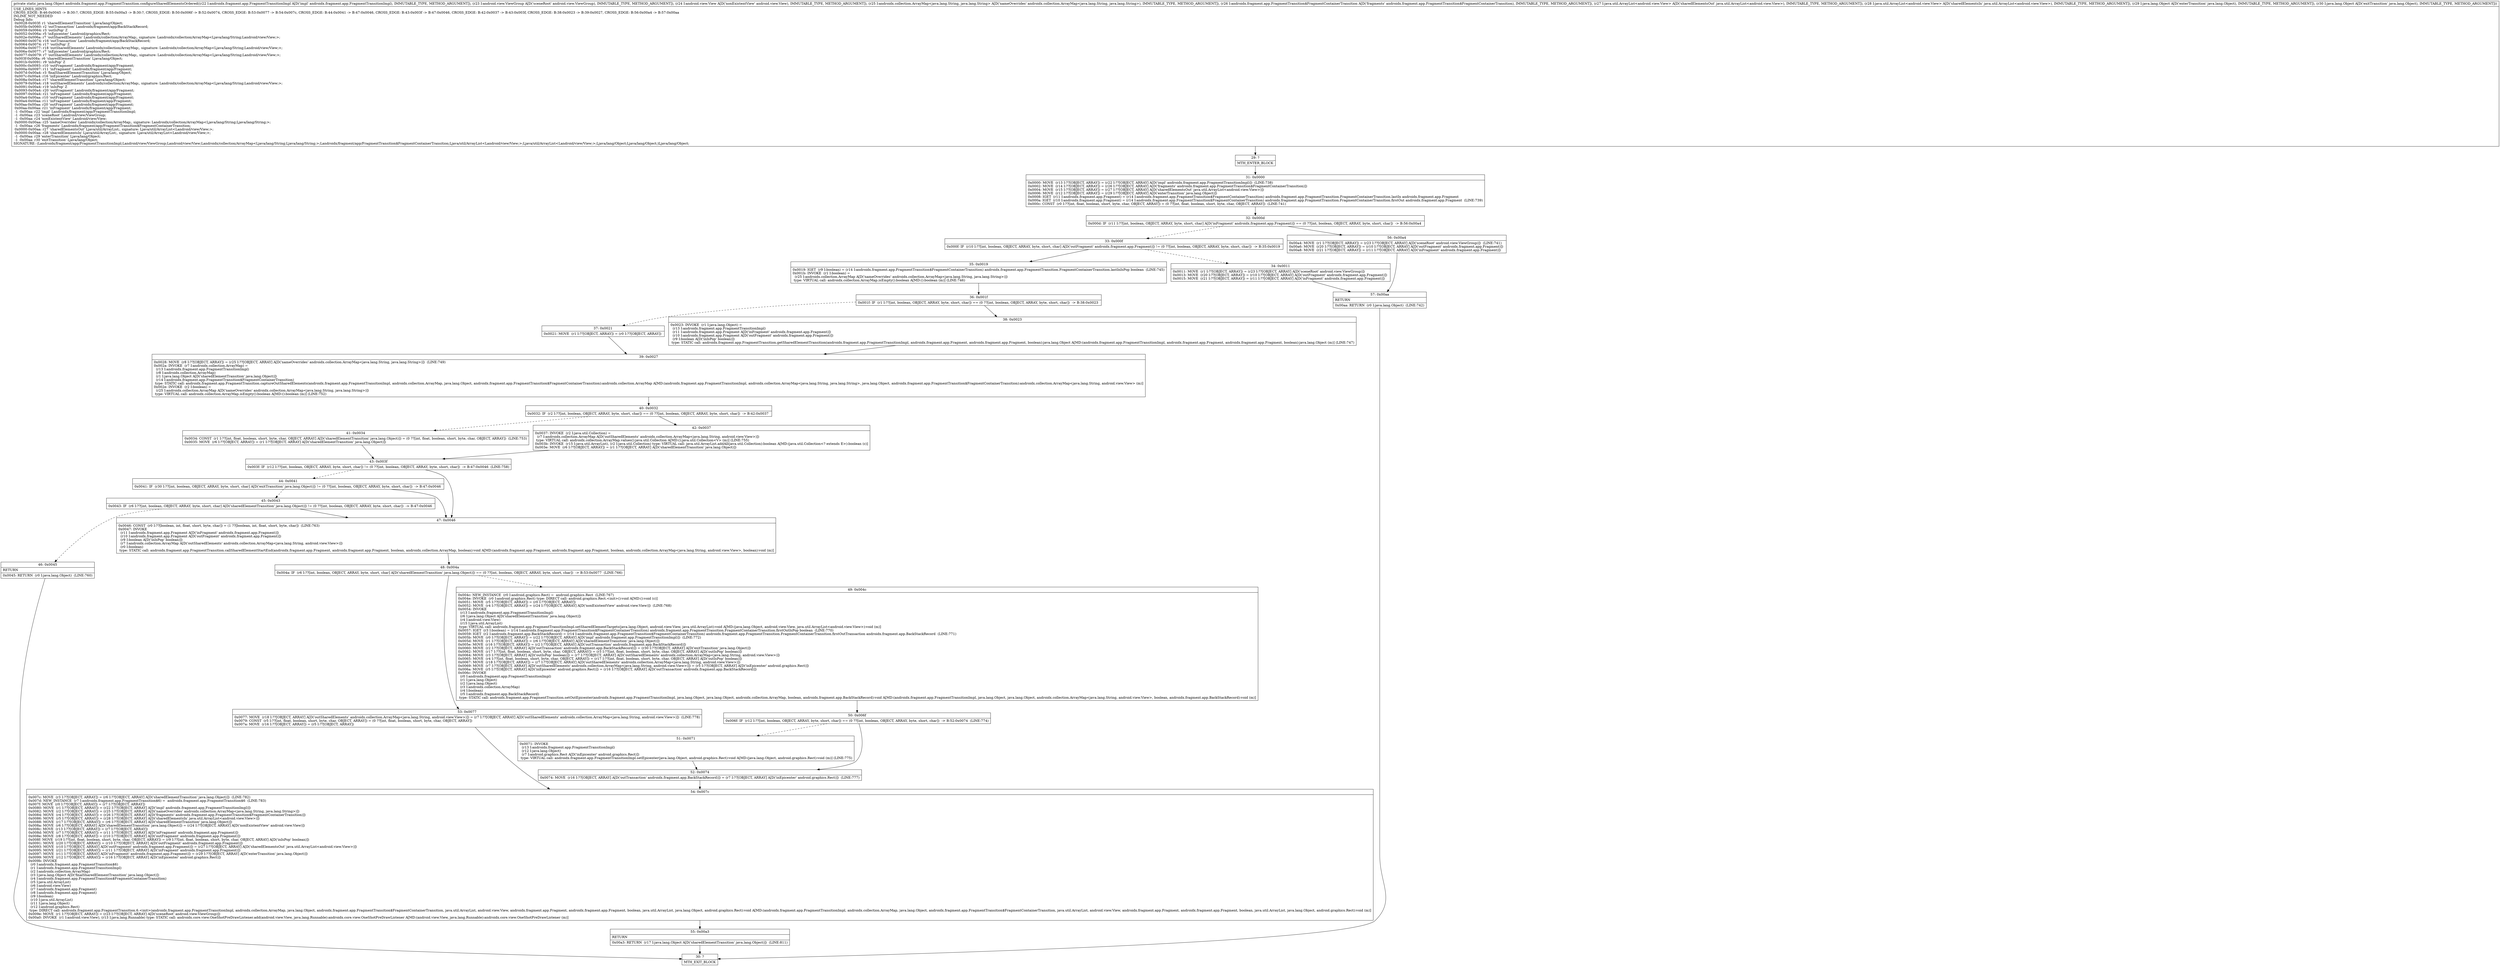 digraph "CFG forandroidx.fragment.app.FragmentTransition.configureSharedElementsOrdered(Landroidx\/fragment\/app\/FragmentTransitionImpl;Landroid\/view\/ViewGroup;Landroid\/view\/View;Landroidx\/collection\/ArrayMap;Landroidx\/fragment\/app\/FragmentTransition$FragmentContainerTransition;Ljava\/util\/ArrayList;Ljava\/util\/ArrayList;Ljava\/lang\/Object;Ljava\/lang\/Object;)Ljava\/lang\/Object;" {
Node_29 [shape=record,label="{29\:\ ?|MTH_ENTER_BLOCK\l}"];
Node_31 [shape=record,label="{31\:\ 0x0000|0x0000: MOVE  (r13 I:??[OBJECT, ARRAY]) = (r22 I:??[OBJECT, ARRAY] A[D('impl' androidx.fragment.app.FragmentTransitionImpl)])  (LINE:738)\l0x0002: MOVE  (r14 I:??[OBJECT, ARRAY]) = (r26 I:??[OBJECT, ARRAY] A[D('fragments' androidx.fragment.app.FragmentTransition$FragmentContainerTransition)]) \l0x0004: MOVE  (r15 I:??[OBJECT, ARRAY]) = (r27 I:??[OBJECT, ARRAY] A[D('sharedElementsOut' java.util.ArrayList\<android.view.View\>)]) \l0x0006: MOVE  (r12 I:??[OBJECT, ARRAY]) = (r29 I:??[OBJECT, ARRAY] A[D('enterTransition' java.lang.Object)]) \l0x0008: IGET  (r11 I:androidx.fragment.app.Fragment) = (r14 I:androidx.fragment.app.FragmentTransition$FragmentContainerTransition) androidx.fragment.app.FragmentTransition.FragmentContainerTransition.lastIn androidx.fragment.app.Fragment \l0x000a: IGET  (r10 I:androidx.fragment.app.Fragment) = (r14 I:androidx.fragment.app.FragmentTransition$FragmentContainerTransition) androidx.fragment.app.FragmentTransition.FragmentContainerTransition.firstOut androidx.fragment.app.Fragment  (LINE:739)\l0x000c: CONST  (r0 I:??[int, float, boolean, short, byte, char, OBJECT, ARRAY]) = (0 ??[int, float, boolean, short, byte, char, OBJECT, ARRAY])  (LINE:741)\l}"];
Node_32 [shape=record,label="{32\:\ 0x000d|0x000d: IF  (r11 I:??[int, boolean, OBJECT, ARRAY, byte, short, char] A[D('inFragment' androidx.fragment.app.Fragment)]) == (0 ??[int, boolean, OBJECT, ARRAY, byte, short, char])  \-\> B:56:0x00a4 \l}"];
Node_33 [shape=record,label="{33\:\ 0x000f|0x000f: IF  (r10 I:??[int, boolean, OBJECT, ARRAY, byte, short, char] A[D('outFragment' androidx.fragment.app.Fragment)]) != (0 ??[int, boolean, OBJECT, ARRAY, byte, short, char])  \-\> B:35:0x0019 \l}"];
Node_34 [shape=record,label="{34\:\ 0x0011|0x0011: MOVE  (r1 I:??[OBJECT, ARRAY]) = (r23 I:??[OBJECT, ARRAY] A[D('sceneRoot' android.view.ViewGroup)]) \l0x0013: MOVE  (r20 I:??[OBJECT, ARRAY]) = (r10 I:??[OBJECT, ARRAY] A[D('outFragment' androidx.fragment.app.Fragment)]) \l0x0015: MOVE  (r21 I:??[OBJECT, ARRAY]) = (r11 I:??[OBJECT, ARRAY] A[D('inFragment' androidx.fragment.app.Fragment)]) \l}"];
Node_57 [shape=record,label="{57\:\ 0x00aa|RETURN\l|0x00aa: RETURN  (r0 I:java.lang.Object)  (LINE:742)\l}"];
Node_30 [shape=record,label="{30\:\ ?|MTH_EXIT_BLOCK\l}"];
Node_35 [shape=record,label="{35\:\ 0x0019|0x0019: IGET  (r9 I:boolean) = (r14 I:androidx.fragment.app.FragmentTransition$FragmentContainerTransition) androidx.fragment.app.FragmentTransition.FragmentContainerTransition.lastInIsPop boolean  (LINE:745)\l0x001b: INVOKE  (r1 I:boolean) = \l  (r25 I:androidx.collection.ArrayMap A[D('nameOverrides' androidx.collection.ArrayMap\<java.lang.String, java.lang.String\>)])\l type: VIRTUAL call: androidx.collection.ArrayMap.isEmpty():boolean A[MD:():boolean (m)] (LINE:746)\l}"];
Node_36 [shape=record,label="{36\:\ 0x001f|0x001f: IF  (r1 I:??[int, boolean, OBJECT, ARRAY, byte, short, char]) == (0 ??[int, boolean, OBJECT, ARRAY, byte, short, char])  \-\> B:38:0x0023 \l}"];
Node_37 [shape=record,label="{37\:\ 0x0021|0x0021: MOVE  (r1 I:??[OBJECT, ARRAY]) = (r0 I:??[OBJECT, ARRAY]) \l}"];
Node_39 [shape=record,label="{39\:\ 0x0027|0x0028: MOVE  (r8 I:??[OBJECT, ARRAY]) = (r25 I:??[OBJECT, ARRAY] A[D('nameOverrides' androidx.collection.ArrayMap\<java.lang.String, java.lang.String\>)])  (LINE:749)\l0x002a: INVOKE  (r7 I:androidx.collection.ArrayMap) = \l  (r13 I:androidx.fragment.app.FragmentTransitionImpl)\l  (r8 I:androidx.collection.ArrayMap)\l  (r1 I:java.lang.Object A[D('sharedElementTransition' java.lang.Object)])\l  (r14 I:androidx.fragment.app.FragmentTransition$FragmentContainerTransition)\l type: STATIC call: androidx.fragment.app.FragmentTransition.captureOutSharedElements(androidx.fragment.app.FragmentTransitionImpl, androidx.collection.ArrayMap, java.lang.Object, androidx.fragment.app.FragmentTransition$FragmentContainerTransition):androidx.collection.ArrayMap A[MD:(androidx.fragment.app.FragmentTransitionImpl, androidx.collection.ArrayMap\<java.lang.String, java.lang.String\>, java.lang.Object, androidx.fragment.app.FragmentTransition$FragmentContainerTransition):androidx.collection.ArrayMap\<java.lang.String, android.view.View\> (m)]\l0x002e: INVOKE  (r2 I:boolean) = \l  (r25 I:androidx.collection.ArrayMap A[D('nameOverrides' androidx.collection.ArrayMap\<java.lang.String, java.lang.String\>)])\l type: VIRTUAL call: androidx.collection.ArrayMap.isEmpty():boolean A[MD:():boolean (m)] (LINE:752)\l}"];
Node_40 [shape=record,label="{40\:\ 0x0032|0x0032: IF  (r2 I:??[int, boolean, OBJECT, ARRAY, byte, short, char]) == (0 ??[int, boolean, OBJECT, ARRAY, byte, short, char])  \-\> B:42:0x0037 \l}"];
Node_41 [shape=record,label="{41\:\ 0x0034|0x0034: CONST  (r1 I:??[int, float, boolean, short, byte, char, OBJECT, ARRAY] A[D('sharedElementTransition' java.lang.Object)]) = (0 ??[int, float, boolean, short, byte, char, OBJECT, ARRAY])  (LINE:753)\l0x0035: MOVE  (r6 I:??[OBJECT, ARRAY]) = (r1 I:??[OBJECT, ARRAY] A[D('sharedElementTransition' java.lang.Object)]) \l}"];
Node_43 [shape=record,label="{43\:\ 0x003f|0x003f: IF  (r12 I:??[int, boolean, OBJECT, ARRAY, byte, short, char]) != (0 ??[int, boolean, OBJECT, ARRAY, byte, short, char])  \-\> B:47:0x0046  (LINE:758)\l}"];
Node_44 [shape=record,label="{44\:\ 0x0041|0x0041: IF  (r30 I:??[int, boolean, OBJECT, ARRAY, byte, short, char] A[D('exitTransition' java.lang.Object)]) != (0 ??[int, boolean, OBJECT, ARRAY, byte, short, char])  \-\> B:47:0x0046 \l}"];
Node_45 [shape=record,label="{45\:\ 0x0043|0x0043: IF  (r6 I:??[int, boolean, OBJECT, ARRAY, byte, short, char] A[D('sharedElementTransition' java.lang.Object)]) != (0 ??[int, boolean, OBJECT, ARRAY, byte, short, char])  \-\> B:47:0x0046 \l}"];
Node_46 [shape=record,label="{46\:\ 0x0045|RETURN\l|0x0045: RETURN  (r0 I:java.lang.Object)  (LINE:760)\l}"];
Node_47 [shape=record,label="{47\:\ 0x0046|0x0046: CONST  (r0 I:??[boolean, int, float, short, byte, char]) = (1 ??[boolean, int, float, short, byte, char])  (LINE:763)\l0x0047: INVOKE  \l  (r11 I:androidx.fragment.app.Fragment A[D('inFragment' androidx.fragment.app.Fragment)])\l  (r10 I:androidx.fragment.app.Fragment A[D('outFragment' androidx.fragment.app.Fragment)])\l  (r9 I:boolean A[D('inIsPop' boolean)])\l  (r7 I:androidx.collection.ArrayMap A[D('outSharedElements' androidx.collection.ArrayMap\<java.lang.String, android.view.View\>)])\l  (r0 I:boolean)\l type: STATIC call: androidx.fragment.app.FragmentTransition.callSharedElementStartEnd(androidx.fragment.app.Fragment, androidx.fragment.app.Fragment, boolean, androidx.collection.ArrayMap, boolean):void A[MD:(androidx.fragment.app.Fragment, androidx.fragment.app.Fragment, boolean, androidx.collection.ArrayMap\<java.lang.String, android.view.View\>, boolean):void (m)]\l}"];
Node_48 [shape=record,label="{48\:\ 0x004a|0x004a: IF  (r6 I:??[int, boolean, OBJECT, ARRAY, byte, short, char] A[D('sharedElementTransition' java.lang.Object)]) == (0 ??[int, boolean, OBJECT, ARRAY, byte, short, char])  \-\> B:53:0x0077  (LINE:766)\l}"];
Node_49 [shape=record,label="{49\:\ 0x004c|0x004c: NEW_INSTANCE  (r0 I:android.graphics.Rect) =  android.graphics.Rect  (LINE:767)\l0x004e: INVOKE  (r0 I:android.graphics.Rect) type: DIRECT call: android.graphics.Rect.\<init\>():void A[MD:():void (c)]\l0x0051: MOVE  (r5 I:??[OBJECT, ARRAY]) = (r0 I:??[OBJECT, ARRAY]) \l0x0052: MOVE  (r4 I:??[OBJECT, ARRAY]) = (r24 I:??[OBJECT, ARRAY] A[D('nonExistentView' android.view.View)])  (LINE:768)\l0x0054: INVOKE  \l  (r13 I:androidx.fragment.app.FragmentTransitionImpl)\l  (r6 I:java.lang.Object A[D('sharedElementTransition' java.lang.Object)])\l  (r4 I:android.view.View)\l  (r15 I:java.util.ArrayList)\l type: VIRTUAL call: androidx.fragment.app.FragmentTransitionImpl.setSharedElementTargets(java.lang.Object, android.view.View, java.util.ArrayList):void A[MD:(java.lang.Object, android.view.View, java.util.ArrayList\<android.view.View\>):void (m)]\l0x0057: IGET  (r3 I:boolean) = (r14 I:androidx.fragment.app.FragmentTransition$FragmentContainerTransition) androidx.fragment.app.FragmentTransition.FragmentContainerTransition.firstOutIsPop boolean  (LINE:770)\l0x0059: IGET  (r2 I:androidx.fragment.app.BackStackRecord) = (r14 I:androidx.fragment.app.FragmentTransition$FragmentContainerTransition) androidx.fragment.app.FragmentTransition.FragmentContainerTransition.firstOutTransaction androidx.fragment.app.BackStackRecord  (LINE:771)\l0x005b: MOVE  (r0 I:??[OBJECT, ARRAY]) = (r22 I:??[OBJECT, ARRAY] A[D('impl' androidx.fragment.app.FragmentTransitionImpl)])  (LINE:772)\l0x005d: MOVE  (r1 I:??[OBJECT, ARRAY]) = (r6 I:??[OBJECT, ARRAY] A[D('sharedElementTransition' java.lang.Object)]) \l0x005e: MOVE  (r16 I:??[OBJECT, ARRAY]) = (r2 I:??[OBJECT, ARRAY] A[D('outTransaction' androidx.fragment.app.BackStackRecord)]) \l0x0060: MOVE  (r2 I:??[OBJECT, ARRAY] A[D('outTransaction' androidx.fragment.app.BackStackRecord)]) = (r30 I:??[OBJECT, ARRAY] A[D('exitTransition' java.lang.Object)]) \l0x0062: MOVE  (r17 I:??[int, float, boolean, short, byte, char, OBJECT, ARRAY]) = (r3 I:??[int, float, boolean, short, byte, char, OBJECT, ARRAY] A[D('outIsPop' boolean)]) \l0x0064: MOVE  (r3 I:??[OBJECT, ARRAY] A[D('outIsPop' boolean)]) = (r7 I:??[OBJECT, ARRAY] A[D('outSharedElements' androidx.collection.ArrayMap\<java.lang.String, android.view.View\>)]) \l0x0065: MOVE  (r4 I:??[int, float, boolean, short, byte, char, OBJECT, ARRAY]) = (r17 I:??[int, float, boolean, short, byte, char, OBJECT, ARRAY] A[D('outIsPop' boolean)]) \l0x0067: MOVE  (r18 I:??[OBJECT, ARRAY]) = (r7 I:??[OBJECT, ARRAY] A[D('outSharedElements' androidx.collection.ArrayMap\<java.lang.String, android.view.View\>)]) \l0x0069: MOVE  (r7 I:??[OBJECT, ARRAY] A[D('outSharedElements' androidx.collection.ArrayMap\<java.lang.String, android.view.View\>)]) = (r5 I:??[OBJECT, ARRAY] A[D('inEpicenter' android.graphics.Rect)]) \l0x006a: MOVE  (r5 I:??[OBJECT, ARRAY] A[D('inEpicenter' android.graphics.Rect)]) = (r16 I:??[OBJECT, ARRAY] A[D('outTransaction' androidx.fragment.app.BackStackRecord)]) \l0x006c: INVOKE  \l  (r0 I:androidx.fragment.app.FragmentTransitionImpl)\l  (r1 I:java.lang.Object)\l  (r2 I:java.lang.Object)\l  (r3 I:androidx.collection.ArrayMap)\l  (r4 I:boolean)\l  (r5 I:androidx.fragment.app.BackStackRecord)\l type: STATIC call: androidx.fragment.app.FragmentTransition.setOutEpicenter(androidx.fragment.app.FragmentTransitionImpl, java.lang.Object, java.lang.Object, androidx.collection.ArrayMap, boolean, androidx.fragment.app.BackStackRecord):void A[MD:(androidx.fragment.app.FragmentTransitionImpl, java.lang.Object, java.lang.Object, androidx.collection.ArrayMap\<java.lang.String, android.view.View\>, boolean, androidx.fragment.app.BackStackRecord):void (m)]\l}"];
Node_50 [shape=record,label="{50\:\ 0x006f|0x006f: IF  (r12 I:??[int, boolean, OBJECT, ARRAY, byte, short, char]) == (0 ??[int, boolean, OBJECT, ARRAY, byte, short, char])  \-\> B:52:0x0074  (LINE:774)\l}"];
Node_51 [shape=record,label="{51\:\ 0x0071|0x0071: INVOKE  \l  (r13 I:androidx.fragment.app.FragmentTransitionImpl)\l  (r12 I:java.lang.Object)\l  (r7 I:android.graphics.Rect A[D('inEpicenter' android.graphics.Rect)])\l type: VIRTUAL call: androidx.fragment.app.FragmentTransitionImpl.setEpicenter(java.lang.Object, android.graphics.Rect):void A[MD:(java.lang.Object, android.graphics.Rect):void (m)] (LINE:775)\l}"];
Node_52 [shape=record,label="{52\:\ 0x0074|0x0074: MOVE  (r16 I:??[OBJECT, ARRAY] A[D('outTransaction' androidx.fragment.app.BackStackRecord)]) = (r7 I:??[OBJECT, ARRAY] A[D('inEpicenter' android.graphics.Rect)])  (LINE:777)\l}"];
Node_54 [shape=record,label="{54\:\ 0x007c|0x007c: MOVE  (r3 I:??[OBJECT, ARRAY]) = (r6 I:??[OBJECT, ARRAY] A[D('sharedElementTransition' java.lang.Object)])  (LINE:782)\l0x007d: NEW_INSTANCE  (r7 I:androidx.fragment.app.FragmentTransition$6) =  androidx.fragment.app.FragmentTransition$6  (LINE:783)\l0x007f: MOVE  (r0 I:??[OBJECT, ARRAY]) = (r7 I:??[OBJECT, ARRAY]) \l0x0080: MOVE  (r1 I:??[OBJECT, ARRAY]) = (r22 I:??[OBJECT, ARRAY] A[D('impl' androidx.fragment.app.FragmentTransitionImpl)]) \l0x0082: MOVE  (r2 I:??[OBJECT, ARRAY]) = (r25 I:??[OBJECT, ARRAY] A[D('nameOverrides' androidx.collection.ArrayMap\<java.lang.String, java.lang.String\>)]) \l0x0084: MOVE  (r4 I:??[OBJECT, ARRAY]) = (r26 I:??[OBJECT, ARRAY] A[D('fragments' androidx.fragment.app.FragmentTransition$FragmentContainerTransition)]) \l0x0086: MOVE  (r5 I:??[OBJECT, ARRAY]) = (r28 I:??[OBJECT, ARRAY] A[D('sharedElementsIn' java.util.ArrayList\<android.view.View\>)]) \l0x0088: MOVE  (r17 I:??[OBJECT, ARRAY]) = (r6 I:??[OBJECT, ARRAY] A[D('sharedElementTransition' java.lang.Object)]) \l0x008a: MOVE  (r6 I:??[OBJECT, ARRAY] A[D('sharedElementTransition' java.lang.Object)]) = (r24 I:??[OBJECT, ARRAY] A[D('nonExistentView' android.view.View)]) \l0x008c: MOVE  (r13 I:??[OBJECT, ARRAY]) = (r7 I:??[OBJECT, ARRAY]) \l0x008d: MOVE  (r7 I:??[OBJECT, ARRAY]) = (r11 I:??[OBJECT, ARRAY] A[D('inFragment' androidx.fragment.app.Fragment)]) \l0x008e: MOVE  (r8 I:??[OBJECT, ARRAY]) = (r10 I:??[OBJECT, ARRAY] A[D('outFragment' androidx.fragment.app.Fragment)]) \l0x008f: MOVE  (r19 I:??[int, float, boolean, short, byte, char, OBJECT, ARRAY]) = (r9 I:??[int, float, boolean, short, byte, char, OBJECT, ARRAY] A[D('inIsPop' boolean)]) \l0x0091: MOVE  (r20 I:??[OBJECT, ARRAY]) = (r10 I:??[OBJECT, ARRAY] A[D('outFragment' androidx.fragment.app.Fragment)]) \l0x0093: MOVE  (r10 I:??[OBJECT, ARRAY] A[D('outFragment' androidx.fragment.app.Fragment)]) = (r27 I:??[OBJECT, ARRAY] A[D('sharedElementsOut' java.util.ArrayList\<android.view.View\>)]) \l0x0095: MOVE  (r21 I:??[OBJECT, ARRAY]) = (r11 I:??[OBJECT, ARRAY] A[D('inFragment' androidx.fragment.app.Fragment)]) \l0x0097: MOVE  (r11 I:??[OBJECT, ARRAY] A[D('inFragment' androidx.fragment.app.Fragment)]) = (r29 I:??[OBJECT, ARRAY] A[D('enterTransition' java.lang.Object)]) \l0x0099: MOVE  (r12 I:??[OBJECT, ARRAY]) = (r16 I:??[OBJECT, ARRAY] A[D('inEpicenter' android.graphics.Rect)]) \l0x009b: INVOKE  \l  (r0 I:androidx.fragment.app.FragmentTransition$6)\l  (r1 I:androidx.fragment.app.FragmentTransitionImpl)\l  (r2 I:androidx.collection.ArrayMap)\l  (r3 I:java.lang.Object A[D('finalSharedElementTransition' java.lang.Object)])\l  (r4 I:androidx.fragment.app.FragmentTransition$FragmentContainerTransition)\l  (r5 I:java.util.ArrayList)\l  (r6 I:android.view.View)\l  (r7 I:androidx.fragment.app.Fragment)\l  (r8 I:androidx.fragment.app.Fragment)\l  (r9 I:boolean)\l  (r10 I:java.util.ArrayList)\l  (r11 I:java.lang.Object)\l  (r12 I:android.graphics.Rect)\l type: DIRECT call: androidx.fragment.app.FragmentTransition.6.\<init\>(androidx.fragment.app.FragmentTransitionImpl, androidx.collection.ArrayMap, java.lang.Object, androidx.fragment.app.FragmentTransition$FragmentContainerTransition, java.util.ArrayList, android.view.View, androidx.fragment.app.Fragment, androidx.fragment.app.Fragment, boolean, java.util.ArrayList, java.lang.Object, android.graphics.Rect):void A[MD:(androidx.fragment.app.FragmentTransitionImpl, androidx.collection.ArrayMap, java.lang.Object, androidx.fragment.app.FragmentTransition$FragmentContainerTransition, java.util.ArrayList, android.view.View, androidx.fragment.app.Fragment, androidx.fragment.app.Fragment, boolean, java.util.ArrayList, java.lang.Object, android.graphics.Rect):void (m)]\l0x009e: MOVE  (r1 I:??[OBJECT, ARRAY]) = (r23 I:??[OBJECT, ARRAY] A[D('sceneRoot' android.view.ViewGroup)]) \l0x00a0: INVOKE  (r1 I:android.view.View), (r13 I:java.lang.Runnable) type: STATIC call: androidx.core.view.OneShotPreDrawListener.add(android.view.View, java.lang.Runnable):androidx.core.view.OneShotPreDrawListener A[MD:(android.view.View, java.lang.Runnable):androidx.core.view.OneShotPreDrawListener (m)]\l}"];
Node_55 [shape=record,label="{55\:\ 0x00a3|RETURN\l|0x00a3: RETURN  (r17 I:java.lang.Object A[D('sharedElementTransition' java.lang.Object)])  (LINE:811)\l}"];
Node_53 [shape=record,label="{53\:\ 0x0077|0x0077: MOVE  (r18 I:??[OBJECT, ARRAY] A[D('outSharedElements' androidx.collection.ArrayMap\<java.lang.String, android.view.View\>)]) = (r7 I:??[OBJECT, ARRAY] A[D('outSharedElements' androidx.collection.ArrayMap\<java.lang.String, android.view.View\>)])  (LINE:778)\l0x0079: CONST  (r5 I:??[int, float, boolean, short, byte, char, OBJECT, ARRAY]) = (0 ??[int, float, boolean, short, byte, char, OBJECT, ARRAY]) \l0x007a: MOVE  (r16 I:??[OBJECT, ARRAY]) = (r5 I:??[OBJECT, ARRAY]) \l}"];
Node_42 [shape=record,label="{42\:\ 0x0037|0x0037: INVOKE  (r2 I:java.util.Collection) = \l  (r7 I:androidx.collection.ArrayMap A[D('outSharedElements' androidx.collection.ArrayMap\<java.lang.String, android.view.View\>)])\l type: VIRTUAL call: androidx.collection.ArrayMap.values():java.util.Collection A[MD:():java.util.Collection\<V\> (m)] (LINE:755)\l0x003b: INVOKE  (r15 I:java.util.ArrayList), (r2 I:java.util.Collection) type: VIRTUAL call: java.util.ArrayList.addAll(java.util.Collection):boolean A[MD:(java.util.Collection\<? extends E\>):boolean (c)]\l0x003e: MOVE  (r6 I:??[OBJECT, ARRAY]) = (r1 I:??[OBJECT, ARRAY] A[D('sharedElementTransition' java.lang.Object)]) \l}"];
Node_38 [shape=record,label="{38\:\ 0x0023|0x0023: INVOKE  (r1 I:java.lang.Object) = \l  (r13 I:androidx.fragment.app.FragmentTransitionImpl)\l  (r11 I:androidx.fragment.app.Fragment A[D('inFragment' androidx.fragment.app.Fragment)])\l  (r10 I:androidx.fragment.app.Fragment A[D('outFragment' androidx.fragment.app.Fragment)])\l  (r9 I:boolean A[D('inIsPop' boolean)])\l type: STATIC call: androidx.fragment.app.FragmentTransition.getSharedElementTransition(androidx.fragment.app.FragmentTransitionImpl, androidx.fragment.app.Fragment, androidx.fragment.app.Fragment, boolean):java.lang.Object A[MD:(androidx.fragment.app.FragmentTransitionImpl, androidx.fragment.app.Fragment, androidx.fragment.app.Fragment, boolean):java.lang.Object (m)] (LINE:747)\l}"];
Node_56 [shape=record,label="{56\:\ 0x00a4|0x00a4: MOVE  (r1 I:??[OBJECT, ARRAY]) = (r23 I:??[OBJECT, ARRAY] A[D('sceneRoot' android.view.ViewGroup)])  (LINE:741)\l0x00a6: MOVE  (r20 I:??[OBJECT, ARRAY]) = (r10 I:??[OBJECT, ARRAY] A[D('outFragment' androidx.fragment.app.Fragment)]) \l0x00a8: MOVE  (r21 I:??[OBJECT, ARRAY]) = (r11 I:??[OBJECT, ARRAY] A[D('inFragment' androidx.fragment.app.Fragment)]) \l}"];
MethodNode[shape=record,label="{private static java.lang.Object androidx.fragment.app.FragmentTransition.configureSharedElementsOrdered((r22 I:androidx.fragment.app.FragmentTransitionImpl A[D('impl' androidx.fragment.app.FragmentTransitionImpl), IMMUTABLE_TYPE, METHOD_ARGUMENT]), (r23 I:android.view.ViewGroup A[D('sceneRoot' android.view.ViewGroup), IMMUTABLE_TYPE, METHOD_ARGUMENT]), (r24 I:android.view.View A[D('nonExistentView' android.view.View), IMMUTABLE_TYPE, METHOD_ARGUMENT]), (r25 I:androidx.collection.ArrayMap\<java.lang.String, java.lang.String\> A[D('nameOverrides' androidx.collection.ArrayMap\<java.lang.String, java.lang.String\>), IMMUTABLE_TYPE, METHOD_ARGUMENT]), (r26 I:androidx.fragment.app.FragmentTransition$FragmentContainerTransition A[D('fragments' androidx.fragment.app.FragmentTransition$FragmentContainerTransition), IMMUTABLE_TYPE, METHOD_ARGUMENT]), (r27 I:java.util.ArrayList\<android.view.View\> A[D('sharedElementsOut' java.util.ArrayList\<android.view.View\>), IMMUTABLE_TYPE, METHOD_ARGUMENT]), (r28 I:java.util.ArrayList\<android.view.View\> A[D('sharedElementsIn' java.util.ArrayList\<android.view.View\>), IMMUTABLE_TYPE, METHOD_ARGUMENT]), (r29 I:java.lang.Object A[D('enterTransition' java.lang.Object), IMMUTABLE_TYPE, METHOD_ARGUMENT]), (r30 I:java.lang.Object A[D('exitTransition' java.lang.Object), IMMUTABLE_TYPE, METHOD_ARGUMENT]))  | USE_LINES_HINTS\lCROSS_EDGE: B:46:0x0045 \-\> B:30:?, CROSS_EDGE: B:55:0x00a3 \-\> B:30:?, CROSS_EDGE: B:50:0x006f \-\> B:52:0x0074, CROSS_EDGE: B:53:0x0077 \-\> B:54:0x007c, CROSS_EDGE: B:44:0x0041 \-\> B:47:0x0046, CROSS_EDGE: B:43:0x003f \-\> B:47:0x0046, CROSS_EDGE: B:42:0x0037 \-\> B:43:0x003f, CROSS_EDGE: B:38:0x0023 \-\> B:39:0x0027, CROSS_EDGE: B:56:0x00a4 \-\> B:57:0x00aa\lINLINE_NOT_NEEDED\lDebug Info:\l  0x0028\-0x003f: r1 'sharedElementTransition' Ljava\/lang\/Object;\l  0x005b\-0x0060: r2 'outTransaction' Landroidx\/fragment\/app\/BackStackRecord;\l  0x0059\-0x0064: r3 'outIsPop' Z\l  0x0052\-0x006a: r5 'inEpicenter' Landroid\/graphics\/Rect;\l  0x002e\-0x006a: r7 'outSharedElements' Landroidx\/collection\/ArrayMap;, signature: Landroidx\/collection\/ArrayMap\<Ljava\/lang\/String;Landroid\/view\/View;\>;\l  0x0060\-0x0074: r16 'outTransaction' Landroidx\/fragment\/app\/BackStackRecord;\l  0x0064\-0x0074: r17 'outIsPop' Z\l  0x006a\-0x0077: r18 'outSharedElements' Landroidx\/collection\/ArrayMap;, signature: Landroidx\/collection\/ArrayMap\<Ljava\/lang\/String;Landroid\/view\/View;\>;\l  0x006a\-0x0077: r7 'inEpicenter' Landroid\/graphics\/Rect;\l  0x0077\-0x0079: r7 'outSharedElements' Landroidx\/collection\/ArrayMap;, signature: Landroidx\/collection\/ArrayMap\<Ljava\/lang\/String;Landroid\/view\/View;\>;\l  0x003f\-0x008a: r6 'sharedElementTransition' Ljava\/lang\/Object;\l  0x001b\-0x0091: r9 'inIsPop' Z\l  0x000c\-0x0093: r10 'outFragment' Landroidx\/fragment\/app\/Fragment;\l  0x000a\-0x0097: r11 'inFragment' Landroidx\/fragment\/app\/Fragment;\l  0x007d\-0x00a4: r3 'finalSharedElementTransition' Ljava\/lang\/Object;\l  0x007c\-0x00a4: r16 'inEpicenter' Landroid\/graphics\/Rect;\l  0x008a\-0x00a4: r17 'sharedElementTransition' Ljava\/lang\/Object;\l  0x0079\-0x00a4: r18 'outSharedElements' Landroidx\/collection\/ArrayMap;, signature: Landroidx\/collection\/ArrayMap\<Ljava\/lang\/String;Landroid\/view\/View;\>;\l  0x0091\-0x00a4: r19 'inIsPop' Z\l  0x0093\-0x00a4: r20 'outFragment' Landroidx\/fragment\/app\/Fragment;\l  0x0097\-0x00a4: r21 'inFragment' Landroidx\/fragment\/app\/Fragment;\l  0x00a4\-0x00aa: r10 'outFragment' Landroidx\/fragment\/app\/Fragment;\l  0x00a4\-0x00aa: r11 'inFragment' Landroidx\/fragment\/app\/Fragment;\l  0x00aa\-0x00aa: r20 'outFragment' Landroidx\/fragment\/app\/Fragment;\l  0x00aa\-0x00aa: r21 'inFragment' Landroidx\/fragment\/app\/Fragment;\l  \-1 \-0x00aa: r22 'impl' Landroidx\/fragment\/app\/FragmentTransitionImpl;\l  \-1 \-0x00aa: r23 'sceneRoot' Landroid\/view\/ViewGroup;\l  \-1 \-0x00aa: r24 'nonExistentView' Landroid\/view\/View;\l  0x0000\-0x00aa: r25 'nameOverrides' Landroidx\/collection\/ArrayMap;, signature: Landroidx\/collection\/ArrayMap\<Ljava\/lang\/String;Ljava\/lang\/String;\>;\l  \-1 \-0x00aa: r26 'fragments' Landroidx\/fragment\/app\/FragmentTransition$FragmentContainerTransition;\l  0x0000\-0x00aa: r27 'sharedElementsOut' Ljava\/util\/ArrayList;, signature: Ljava\/util\/ArrayList\<Landroid\/view\/View;\>;\l  0x0000\-0x00aa: r28 'sharedElementsIn' Ljava\/util\/ArrayList;, signature: Ljava\/util\/ArrayList\<Landroid\/view\/View;\>;\l  \-1 \-0x00aa: r29 'enterTransition' Ljava\/lang\/Object;\l  \-1 \-0x00aa: r30 'exitTransition' Ljava\/lang\/Object;\lSIGNATURE: (Landroidx\/fragment\/app\/FragmentTransitionImpl;Landroid\/view\/ViewGroup;Landroid\/view\/View;Landroidx\/collection\/ArrayMap\<Ljava\/lang\/String;Ljava\/lang\/String;\>;Landroidx\/fragment\/app\/FragmentTransition$FragmentContainerTransition;Ljava\/util\/ArrayList\<Landroid\/view\/View;\>;Ljava\/util\/ArrayList\<Landroid\/view\/View;\>;Ljava\/lang\/Object;Ljava\/lang\/Object;)Ljava\/lang\/Object;\l}"];
MethodNode -> Node_29;Node_29 -> Node_31;
Node_31 -> Node_32;
Node_32 -> Node_33[style=dashed];
Node_32 -> Node_56;
Node_33 -> Node_34[style=dashed];
Node_33 -> Node_35;
Node_34 -> Node_57;
Node_57 -> Node_30;
Node_35 -> Node_36;
Node_36 -> Node_37[style=dashed];
Node_36 -> Node_38;
Node_37 -> Node_39;
Node_39 -> Node_40;
Node_40 -> Node_41[style=dashed];
Node_40 -> Node_42;
Node_41 -> Node_43;
Node_43 -> Node_44[style=dashed];
Node_43 -> Node_47;
Node_44 -> Node_45[style=dashed];
Node_44 -> Node_47;
Node_45 -> Node_46[style=dashed];
Node_45 -> Node_47;
Node_46 -> Node_30;
Node_47 -> Node_48;
Node_48 -> Node_49[style=dashed];
Node_48 -> Node_53;
Node_49 -> Node_50;
Node_50 -> Node_51[style=dashed];
Node_50 -> Node_52;
Node_51 -> Node_52;
Node_52 -> Node_54;
Node_54 -> Node_55;
Node_55 -> Node_30;
Node_53 -> Node_54;
Node_42 -> Node_43;
Node_38 -> Node_39;
Node_56 -> Node_57;
}

